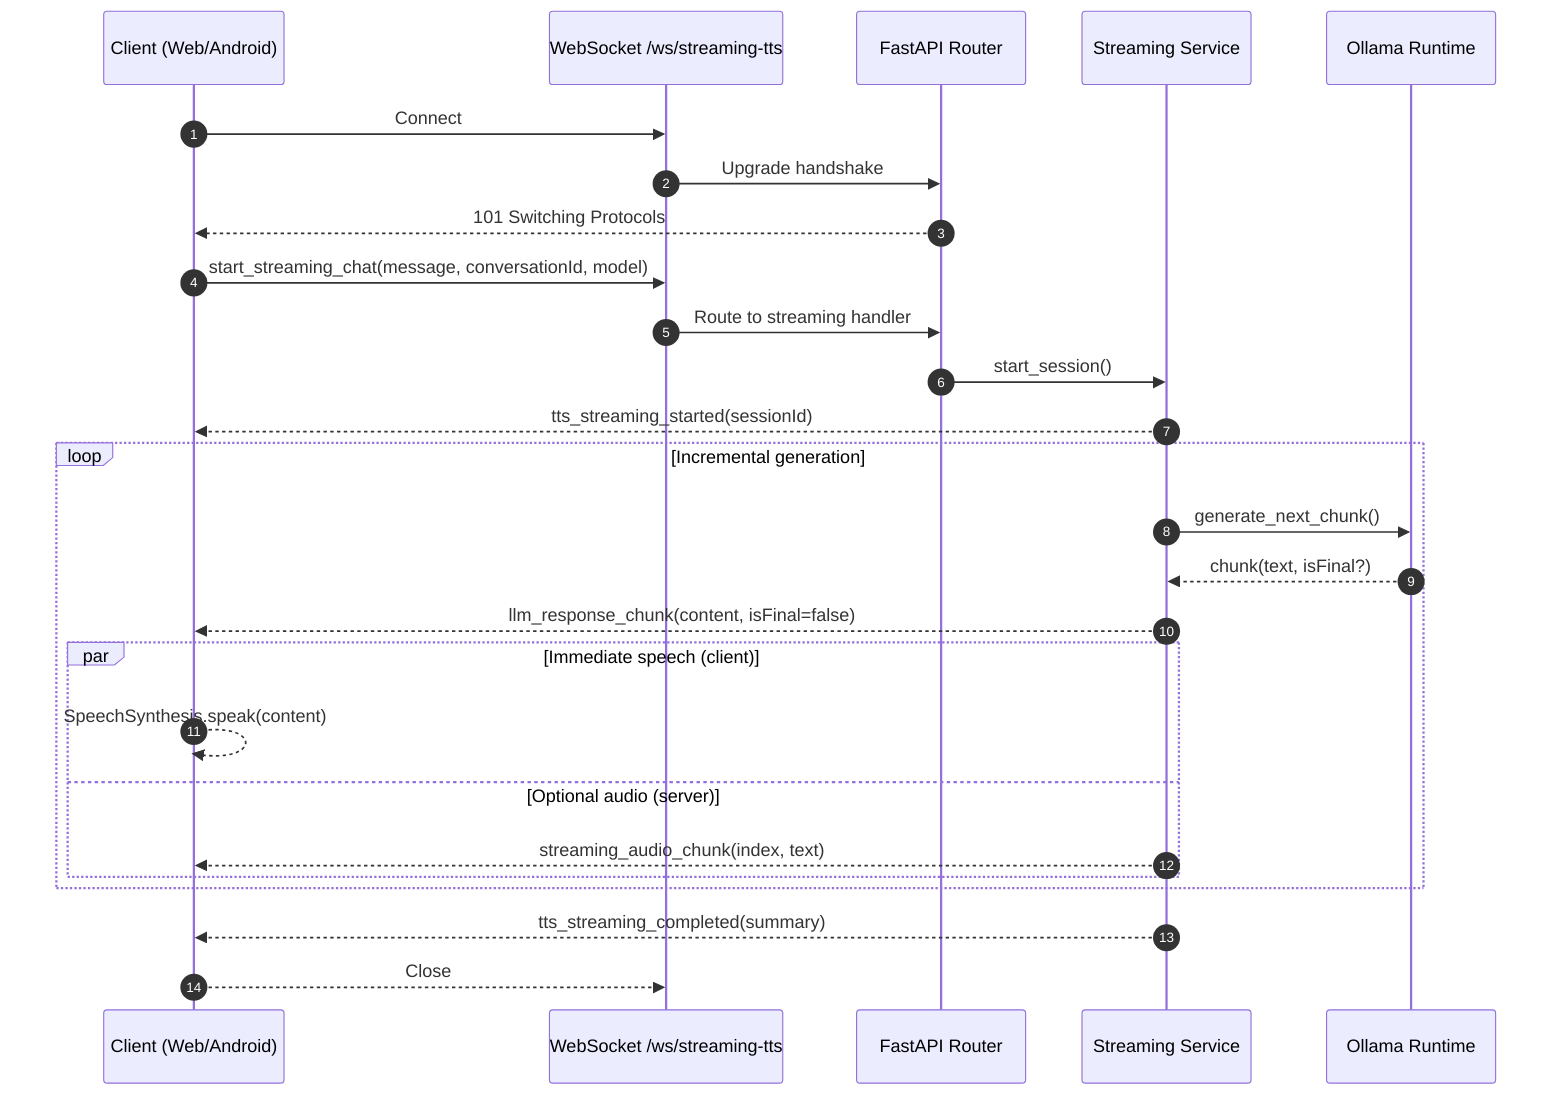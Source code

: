 sequenceDiagram
    autonumber
    participant C as Client (Web/Android)
    participant WS as WebSocket /ws/streaming-tts
    participant API as FastAPI Router
    participant SVC as Streaming Service
    participant LLM as Ollama Runtime

    C->>WS: Connect
    WS->>API: Upgrade handshake
    API-->>C: 101 Switching Protocols

    C->>WS: start_streaming_chat(message, conversationId, model)
    WS->>API: Route to streaming handler
    API->>SVC: start_session()
    SVC-->>C: tts_streaming_started(sessionId)

    loop Incremental generation
        SVC->>LLM: generate_next_chunk()
        LLM-->>SVC: chunk(text, isFinal?)
        SVC-->>C: llm_response_chunk(content, isFinal=false)
        par Immediate speech (client)
            C-->>C: SpeechSynthesis.speak(content)
        and Optional audio (server)
            SVC-->>C: streaming_audio_chunk(index, text)
        end
    end

    SVC-->>C: tts_streaming_completed(summary)
    C-->>WS: Close